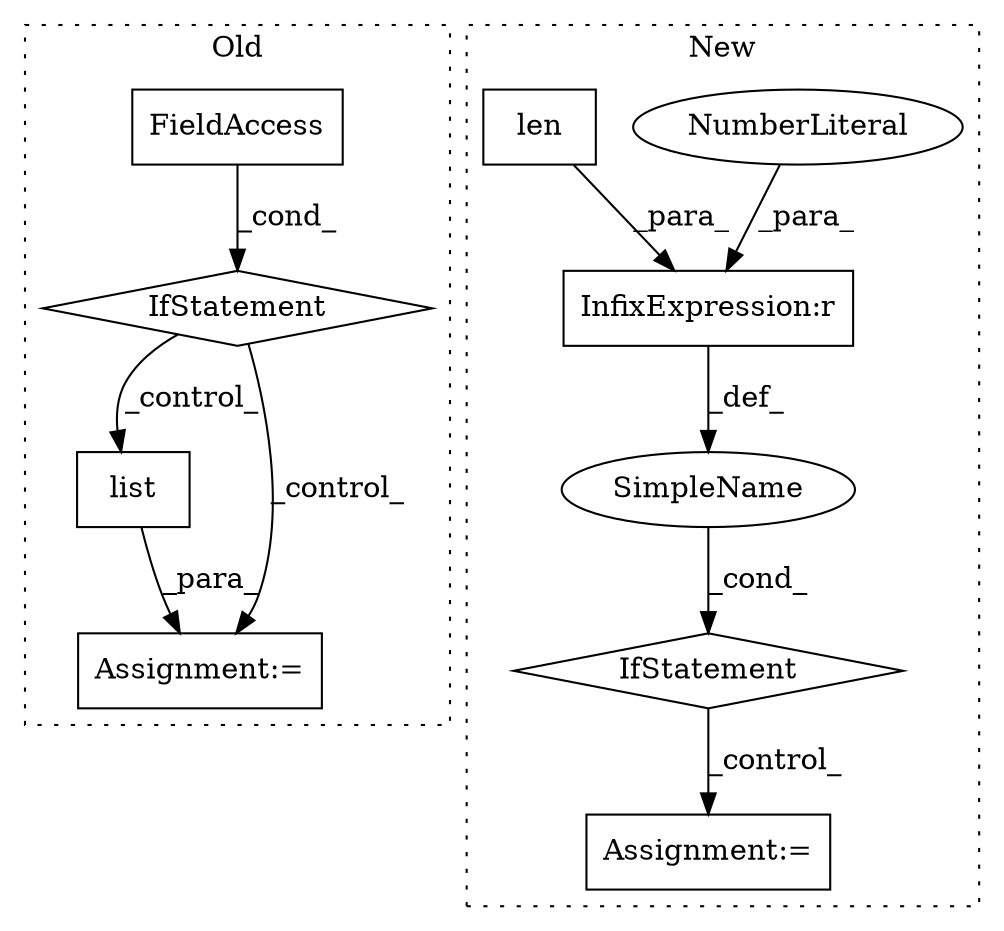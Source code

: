 digraph G {
subgraph cluster0 {
1 [label="list" a="32" s="6228,6271" l="5,1" shape="box"];
3 [label="Assignment:=" a="7" s="6443" l="2" shape="box"];
9 [label="IfStatement" a="25" s="6183,6209" l="4,2" shape="diamond"];
10 [label="FieldAccess" a="22" s="6187" l="22" shape="box"];
label = "Old";
style="dotted";
}
subgraph cluster1 {
2 [label="IfStatement" a="25" s="5193,5219" l="4,2" shape="diamond"];
4 [label="InfixExpression:r" a="27" s="5215" l="3" shape="box"];
5 [label="Assignment:=" a="7" s="5237" l="1" shape="box"];
6 [label="SimpleName" a="42" s="" l="" shape="ellipse"];
7 [label="NumberLiteral" a="34" s="5218" l="1" shape="ellipse"];
8 [label="len" a="32" s="5197,5214" l="4,1" shape="box"];
label = "New";
style="dotted";
}
1 -> 3 [label="_para_"];
2 -> 5 [label="_control_"];
4 -> 6 [label="_def_"];
6 -> 2 [label="_cond_"];
7 -> 4 [label="_para_"];
8 -> 4 [label="_para_"];
9 -> 1 [label="_control_"];
9 -> 3 [label="_control_"];
10 -> 9 [label="_cond_"];
}